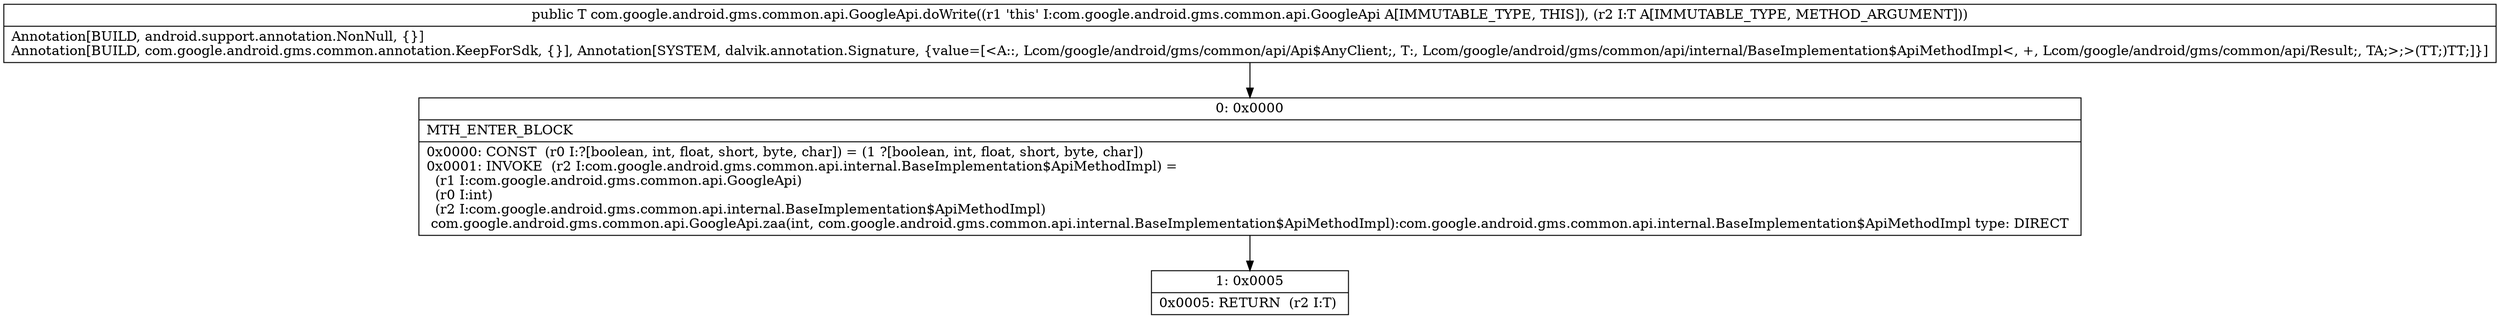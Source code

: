 digraph "CFG forcom.google.android.gms.common.api.GoogleApi.doWrite(Lcom\/google\/android\/gms\/common\/api\/internal\/BaseImplementation$ApiMethodImpl;)Lcom\/google\/android\/gms\/common\/api\/internal\/BaseImplementation$ApiMethodImpl;" {
Node_0 [shape=record,label="{0\:\ 0x0000|MTH_ENTER_BLOCK\l|0x0000: CONST  (r0 I:?[boolean, int, float, short, byte, char]) = (1 ?[boolean, int, float, short, byte, char]) \l0x0001: INVOKE  (r2 I:com.google.android.gms.common.api.internal.BaseImplementation$ApiMethodImpl) = \l  (r1 I:com.google.android.gms.common.api.GoogleApi)\l  (r0 I:int)\l  (r2 I:com.google.android.gms.common.api.internal.BaseImplementation$ApiMethodImpl)\l com.google.android.gms.common.api.GoogleApi.zaa(int, com.google.android.gms.common.api.internal.BaseImplementation$ApiMethodImpl):com.google.android.gms.common.api.internal.BaseImplementation$ApiMethodImpl type: DIRECT \l}"];
Node_1 [shape=record,label="{1\:\ 0x0005|0x0005: RETURN  (r2 I:T) \l}"];
MethodNode[shape=record,label="{public T com.google.android.gms.common.api.GoogleApi.doWrite((r1 'this' I:com.google.android.gms.common.api.GoogleApi A[IMMUTABLE_TYPE, THIS]), (r2 I:T A[IMMUTABLE_TYPE, METHOD_ARGUMENT]))  | Annotation[BUILD, android.support.annotation.NonNull, \{\}]\lAnnotation[BUILD, com.google.android.gms.common.annotation.KeepForSdk, \{\}], Annotation[SYSTEM, dalvik.annotation.Signature, \{value=[\<A::, Lcom\/google\/android\/gms\/common\/api\/Api$AnyClient;, T:, Lcom\/google\/android\/gms\/common\/api\/internal\/BaseImplementation$ApiMethodImpl\<, +, Lcom\/google\/android\/gms\/common\/api\/Result;, TA;\>;\>(TT;)TT;]\}]\l}"];
MethodNode -> Node_0;
Node_0 -> Node_1;
}

